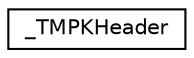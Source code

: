 digraph G
{
  edge [fontname="Helvetica",fontsize="10",labelfontname="Helvetica",labelfontsize="10"];
  node [fontname="Helvetica",fontsize="10",shape=record];
  rankdir="LR";
  Node1 [label="_TMPKHeader",height=0.2,width=0.4,color="black", fillcolor="white", style="filled",URL="$struct___t_m_p_k_header.html"];
}
